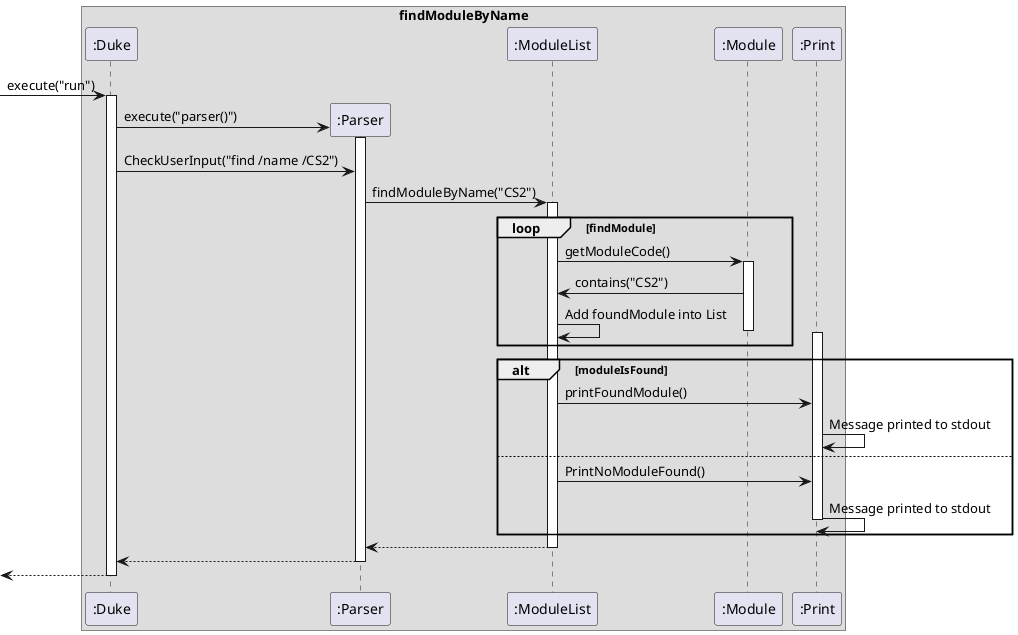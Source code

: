 @startuml
'https://plantuml.com/sequence-diagram

box findModuleByName
participant ":Duke" as ChatBot
participant ":Parser" as Parser
participant ":ModuleList" as ModuleList
participant ":Module" as Module
participant ":Print" as Print
end box

[-> ChatBot : execute("run")
activate ChatBot

create Parser
ChatBot -> Parser : execute("parser()")
activate Parser

ChatBot -> Parser: CheckUserInput("find /name /CS2")
Parser -> ModuleList : findModuleByName("CS2")
activate ModuleList

loop findModule
    ModuleList -> Module :getModuleCode()
    activate Module
    Module -> ModuleList : contains("CS2")
    ModuleList -> ModuleList : Add foundModule into List
    deactivate Module
    activate Print
end

alt moduleIsFound
    ModuleList -> Print : printFoundModule()

    Print -> Print : Message printed to stdout
else
    ModuleList -> Print : PrintNoModuleFound()
    Print -> Print : Message printed to stdout
    deactivate Print
end

return
return
return

@enduml